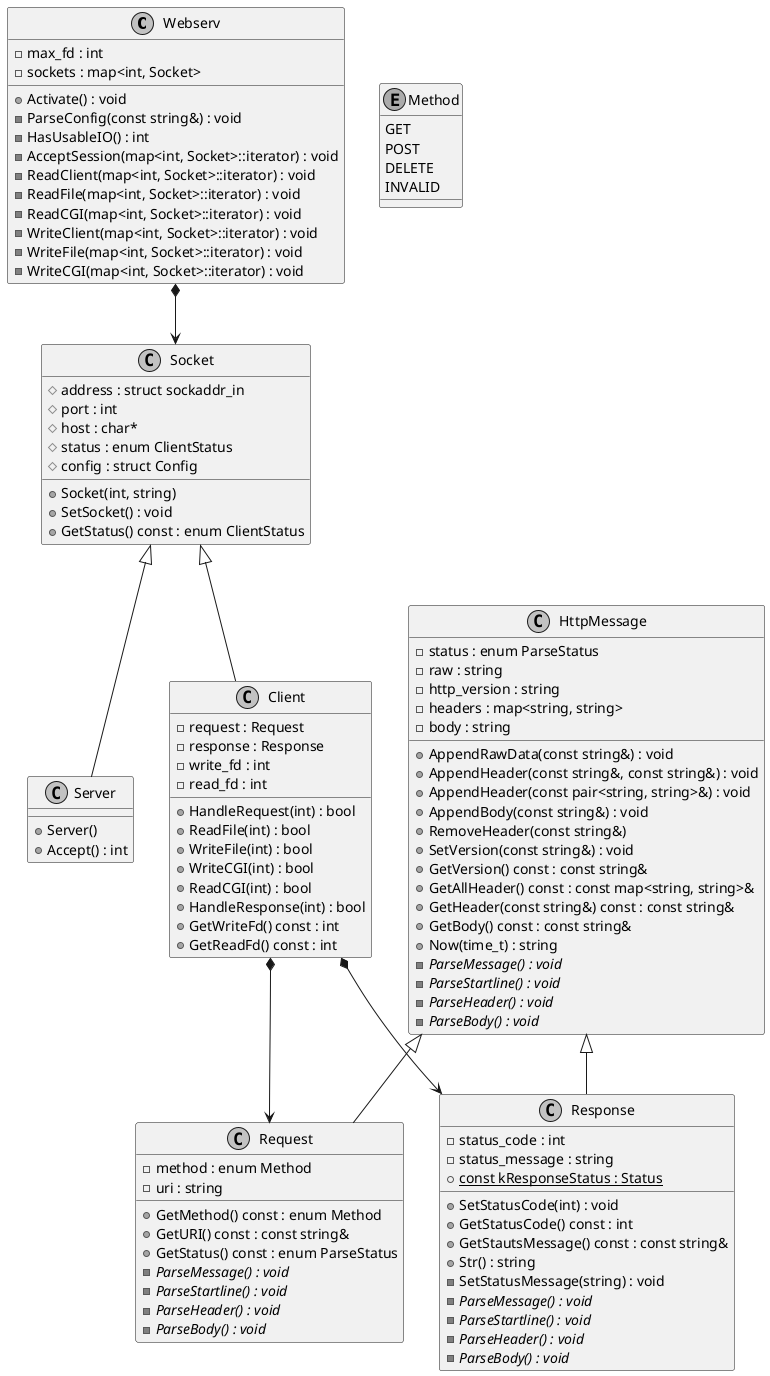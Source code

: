 @startuml webserv

skinparam monochrome true
skinparam shadowing false

class Webserv {
  - max_fd : int
  - sockets : map<int, Socket>
  + Activate() : void
  - ParseConfig(const string&) : void
  - HasUsableIO() : int
  - AcceptSession(map<int, Socket>::iterator) : void
  - ReadClient(map<int, Socket>::iterator) : void
  - ReadFile(map<int, Socket>::iterator) : void
  - ReadCGI(map<int, Socket>::iterator) : void
  - WriteClient(map<int, Socket>::iterator) : void
  - WriteFile(map<int, Socket>::iterator) : void
  - WriteCGI(map<int, Socket>::iterator) : void
}

class Socket {
  # address : struct sockaddr_in
  # port : int
  # host : char*
  # status : enum ClientStatus
  # config : struct Config
  + Socket(int, string)
  + SetSocket() : void
  + GetStatus() const : enum ClientStatus
}

class Server {
  + Server()
  + Accept() : int
}

class Client {
  - request : Request
  - response : Response
  - write_fd : int
  - read_fd : int
  + HandleRequest(int) : bool
  + ReadFile(int) : bool
  + WriteFile(int) : bool
  + WriteCGI(int) : bool
  + ReadCGI(int) : bool
  + HandleResponse(int) : bool
  + GetWriteFd() const : int
  + GetReadFd() const : int
}

class HttpMessage {
  - status : enum ParseStatus
  - raw : string
  - http_version : string
  - headers : map<string, string>
  - body : string
  + AppendRawData(const string&) : void
  + AppendHeader(const string&, const string&) : void
  + AppendHeader(const pair<string, string>&) : void
  + AppendBody(const string&) : void
  + RemoveHeader(const string&)
  + SetVersion(const string&) : void
  + GetVersion() const : const string&
  + GetAllHeader() const : const map<string, string>&
  + GetHeader(const string&) const : const string&
  + GetBody() const : const string&
  + Now(time_t) : string
  - {abstract} ParseMessage() : void
  - {abstract} ParseStartline() : void
  - {abstract} ParseHeader() : void
  - {abstract} ParseBody() : void
}

class Request {
  - method : enum Method
  - uri : string
  + GetMethod() const : enum Method
  + GetURI() const : const string&
  + GetStatus() const : enum ParseStatus
  - {abstract} ParseMessage() : void
  - {abstract} ParseStartline() : void
  - {abstract} ParseHeader() : void
  - {abstract} ParseBody() : void
}

class Response {
  - status_code : int
  - status_message : string
  + {static} const kResponseStatus : Status
  + SetStatusCode(int) : void
  + GetStatusCode() const : int
  + GetStautsMessage() const : const string&
  + Str() : string
  - SetStatusMessage(string) : void
  - {abstract} ParseMessage() : void
  - {abstract} ParseStartline() : void
  - {abstract} ParseHeader() : void
  - {abstract} ParseBody() : void
}

enum Method {
  GET
  POST
  DELETE
  INVALID
}

Webserv *--> Socket
Socket <|-- Client
Socket <|-- Server
Client *--> Request
Client *--> Response
HttpMessage <|-- Request
HttpMessage <|-- Response

@enduml